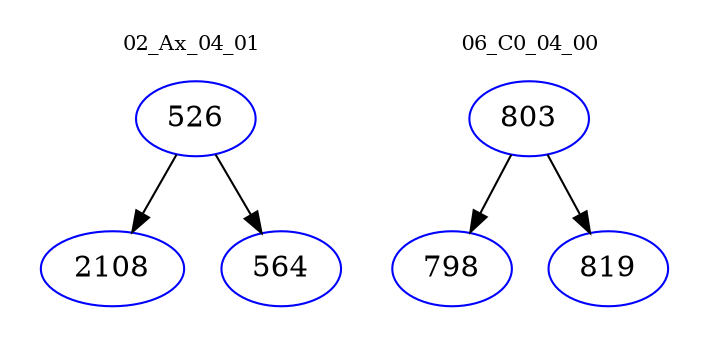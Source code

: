 digraph{
subgraph cluster_0 {
color = white
label = "02_Ax_04_01";
fontsize=10;
T0_526 [label="526", color="blue"]
T0_526 -> T0_2108 [color="black"]
T0_2108 [label="2108", color="blue"]
T0_526 -> T0_564 [color="black"]
T0_564 [label="564", color="blue"]
}
subgraph cluster_1 {
color = white
label = "06_C0_04_00";
fontsize=10;
T1_803 [label="803", color="blue"]
T1_803 -> T1_798 [color="black"]
T1_798 [label="798", color="blue"]
T1_803 -> T1_819 [color="black"]
T1_819 [label="819", color="blue"]
}
}
